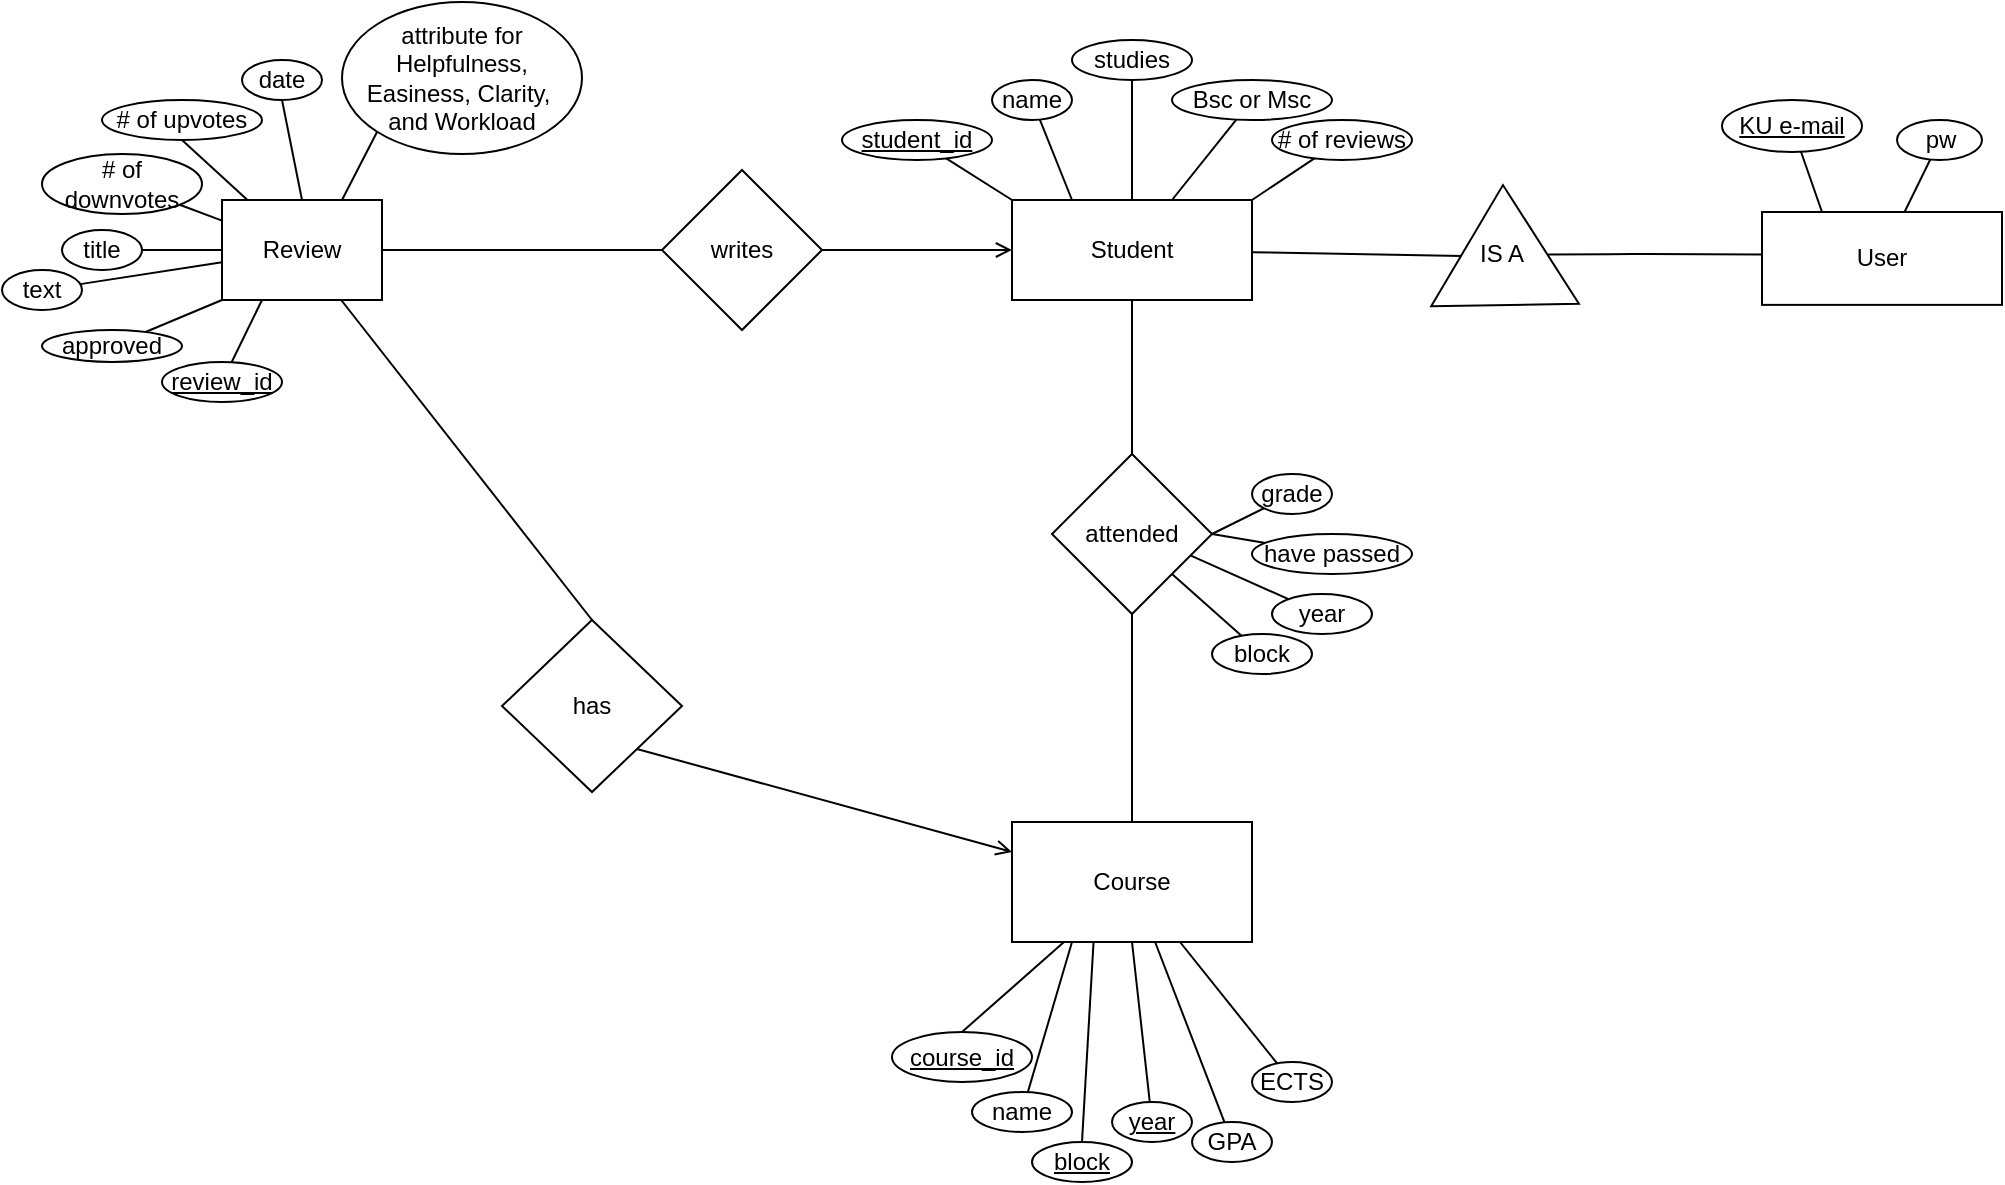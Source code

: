 <mxfile>
    <diagram id="g5-EhBoTdZz0wFmFi2sl" name="Page-1">
        <mxGraphModel dx="709" dy="532" grid="1" gridSize="10" guides="1" tooltips="1" connect="1" arrows="1" fold="1" page="1" pageScale="1" pageWidth="1169" pageHeight="827" math="0" shadow="0">
            <root>
                <mxCell id="0"/>
                <mxCell id="1" parent="0"/>
                <mxCell id="16" value="" style="edgeStyle=none;html=1;endArrow=none;endFill=0;entryX=0.5;entryY=0;entryDx=0;entryDy=0;" parent="1" source="2" target="15" edge="1">
                    <mxGeometry relative="1" as="geometry">
                        <mxPoint x="540" y="620" as="targetPoint"/>
                    </mxGeometry>
                </mxCell>
                <mxCell id="13" style="edgeStyle=none;html=1;endArrow=none;endFill=0;exitX=0.5;exitY=1;exitDx=0;exitDy=0;entryX=0.5;entryY=0;entryDx=0;entryDy=0;" parent="1" source="10" target="2" edge="1">
                    <mxGeometry relative="1" as="geometry">
                        <mxPoint x="780" y="615" as="targetPoint"/>
                    </mxGeometry>
                </mxCell>
                <mxCell id="11" value="" style="edgeStyle=none;html=1;endArrow=none;endFill=0;" parent="1" source="6" target="10" edge="1">
                    <mxGeometry relative="1" as="geometry"/>
                </mxCell>
                <mxCell id="15" value="&lt;u&gt;course_id&lt;/u&gt;" style="ellipse;whiteSpace=wrap;html=1;" parent="1" vertex="1">
                    <mxGeometry x="505" y="620" width="70" height="25" as="geometry"/>
                </mxCell>
                <mxCell id="121" value="" style="edgeStyle=none;html=1;endArrow=none;endFill=0;startArrow=open;startFill=0;" parent="1" source="6" target="120" edge="1">
                    <mxGeometry relative="1" as="geometry"/>
                </mxCell>
                <mxCell id="158" style="edgeStyle=none;html=1;endArrow=none;endFill=0;" parent="1" source="6" edge="1">
                    <mxGeometry relative="1" as="geometry">
                        <mxPoint x="790" y="232" as="targetPoint"/>
                    </mxGeometry>
                </mxCell>
                <mxCell id="6" value="Student" style="whiteSpace=wrap;html=1;" parent="1" vertex="1">
                    <mxGeometry x="565" y="204" width="120" height="50" as="geometry"/>
                </mxCell>
                <mxCell id="77" value="" style="edgeStyle=none;html=1;endArrow=none;endFill=0;exitX=0.854;exitY=0.629;exitDx=0;exitDy=0;exitPerimeter=0;" parent="1" source="10" target="76" edge="1">
                    <mxGeometry relative="1" as="geometry"/>
                </mxCell>
                <mxCell id="10" value="attended" style="rhombus;whiteSpace=wrap;html=1;" parent="1" vertex="1">
                    <mxGeometry x="585" y="331" width="80" height="80" as="geometry"/>
                </mxCell>
                <mxCell id="115" value="" style="edgeStyle=none;html=1;endArrow=none;endFill=0;" parent="1" source="7" target="71" edge="1">
                    <mxGeometry relative="1" as="geometry"/>
                </mxCell>
                <mxCell id="7" value="Review" style="rectangle;whiteSpace=wrap;html=1;" parent="1" vertex="1">
                    <mxGeometry x="170" y="204" width="80" height="50" as="geometry"/>
                </mxCell>
                <mxCell id="18" style="edgeStyle=none;html=1;entryX=0.25;entryY=1;entryDx=0;entryDy=0;endArrow=none;endFill=0;" parent="1" source="17" target="2" edge="1">
                    <mxGeometry relative="1" as="geometry"/>
                </mxCell>
                <mxCell id="35" style="edgeStyle=none;html=1;exitX=0.5;exitY=0;exitDx=0;exitDy=0;entryX=0.34;entryY=0.993;entryDx=0;entryDy=0;entryPerimeter=0;endArrow=none;endFill=0;" parent="1" source="20" target="2" edge="1">
                    <mxGeometry relative="1" as="geometry"/>
                </mxCell>
                <mxCell id="20" value="block" style="ellipse;whiteSpace=wrap;html=1;fontStyle=4" parent="1" vertex="1">
                    <mxGeometry x="575" y="675" width="50" height="20" as="geometry"/>
                </mxCell>
                <mxCell id="29" style="edgeStyle=none;html=1;entryX=0.5;entryY=1;entryDx=0;entryDy=0;endArrow=none;endFill=0;" parent="1" source="21" target="2" edge="1">
                    <mxGeometry relative="1" as="geometry"/>
                </mxCell>
                <mxCell id="17" value="name" style="ellipse;whiteSpace=wrap;html=1;" parent="1" vertex="1">
                    <mxGeometry x="545" y="650" width="50" height="20" as="geometry"/>
                </mxCell>
                <mxCell id="2" value="Course" style="whiteSpace=wrap;html=1;" parent="1" vertex="1">
                    <mxGeometry x="565" y="515" width="120" height="60" as="geometry"/>
                </mxCell>
                <mxCell id="21" value="year" style="ellipse;whiteSpace=wrap;html=1;fontStyle=4" parent="1" vertex="1">
                    <mxGeometry x="615" y="655" width="40" height="20" as="geometry"/>
                </mxCell>
                <mxCell id="37" value="" style="edgeStyle=none;html=1;endArrow=none;endFill=0;" parent="1" source="36" target="2" edge="1">
                    <mxGeometry relative="1" as="geometry"/>
                </mxCell>
                <mxCell id="36" value="GPA" style="ellipse;whiteSpace=wrap;html=1;" parent="1" vertex="1">
                    <mxGeometry x="655" y="665" width="40" height="20" as="geometry"/>
                </mxCell>
                <mxCell id="40" value="" style="edgeStyle=none;html=1;endArrow=none;endFill=0;" parent="1" source="41" edge="1">
                    <mxGeometry relative="1" as="geometry">
                        <mxPoint x="665.003" y="371" as="targetPoint"/>
                    </mxGeometry>
                </mxCell>
                <mxCell id="41" value="grade" style="ellipse;whiteSpace=wrap;html=1;" parent="1" vertex="1">
                    <mxGeometry x="685" y="341" width="40" height="20" as="geometry"/>
                </mxCell>
                <mxCell id="42" value="" style="edgeStyle=none;html=1;endArrow=none;endFill=0;entryX=1;entryY=0.5;entryDx=0;entryDy=0;" parent="1" source="43" target="10" edge="1">
                    <mxGeometry relative="1" as="geometry">
                        <mxPoint x="675.003" y="421" as="targetPoint"/>
                    </mxGeometry>
                </mxCell>
                <mxCell id="43" value="have passed" style="ellipse;whiteSpace=wrap;html=1;" parent="1" vertex="1">
                    <mxGeometry x="685" y="371" width="80" height="20" as="geometry"/>
                </mxCell>
                <mxCell id="45" style="edgeStyle=none;html=1;entryX=0.25;entryY=0;entryDx=0;entryDy=0;endArrow=none;endFill=0;" parent="1" source="46" target="6" edge="1">
                    <mxGeometry relative="1" as="geometry">
                        <mxPoint x="685" y="164" as="targetPoint"/>
                    </mxGeometry>
                </mxCell>
                <mxCell id="46" value="name" style="ellipse;whiteSpace=wrap;html=1;" parent="1" vertex="1">
                    <mxGeometry x="555" y="144" width="40" height="20" as="geometry"/>
                </mxCell>
                <mxCell id="50" value="" style="edgeStyle=none;html=1;endArrow=none;endFill=0;entryX=0;entryY=0;entryDx=0;entryDy=0;" parent="1" source="49" target="6" edge="1">
                    <mxGeometry relative="1" as="geometry"/>
                </mxCell>
                <mxCell id="49" value="&lt;u&gt;student_id&lt;/u&gt;" style="ellipse;whiteSpace=wrap;html=1;" parent="1" vertex="1">
                    <mxGeometry x="480" y="164" width="75" height="20" as="geometry"/>
                </mxCell>
                <mxCell id="64" style="edgeStyle=none;html=1;exitX=0.5;exitY=1;exitDx=0;exitDy=0;endArrow=none;endFill=0;" parent="1" source="53" target="6" edge="1">
                    <mxGeometry relative="1" as="geometry"/>
                </mxCell>
                <mxCell id="53" value="studies" style="ellipse;whiteSpace=wrap;html=1;" parent="1" vertex="1">
                    <mxGeometry x="595" y="124" width="60" height="20" as="geometry"/>
                </mxCell>
                <mxCell id="55" value="" style="edgeStyle=none;html=1;endArrow=none;endFill=0;" parent="1" source="54" target="6" edge="1">
                    <mxGeometry relative="1" as="geometry"/>
                </mxCell>
                <mxCell id="54" value="Bsc or Msc" style="ellipse;whiteSpace=wrap;html=1;" parent="1" vertex="1">
                    <mxGeometry x="645" y="144" width="80" height="20" as="geometry"/>
                </mxCell>
                <mxCell id="60" style="edgeStyle=none;html=1;entryX=1;entryY=0;entryDx=0;entryDy=0;endArrow=none;endFill=0;" parent="1" source="57" target="6" edge="1">
                    <mxGeometry relative="1" as="geometry"/>
                </mxCell>
                <mxCell id="57" value="# of reviews" style="ellipse;whiteSpace=wrap;html=1;" parent="1" vertex="1">
                    <mxGeometry x="695" y="164" width="70" height="20" as="geometry"/>
                </mxCell>
                <mxCell id="63" style="edgeStyle=none;html=1;exitX=0.5;exitY=1;exitDx=0;exitDy=0;endArrow=none;endFill=0;" parent="1" source="62" target="7" edge="1">
                    <mxGeometry relative="1" as="geometry"/>
                </mxCell>
                <mxCell id="62" value="# of upvotes" style="ellipse;whiteSpace=wrap;html=1;" parent="1" vertex="1">
                    <mxGeometry x="110" y="154" width="80" height="20" as="geometry"/>
                </mxCell>
                <mxCell id="66" style="edgeStyle=none;html=1;endArrow=none;endFill=0;" parent="1" source="65" target="7" edge="1">
                    <mxGeometry relative="1" as="geometry"/>
                </mxCell>
                <mxCell id="65" value="# of downvotes" style="ellipse;whiteSpace=wrap;html=1;" parent="1" vertex="1">
                    <mxGeometry x="80" y="181" width="80" height="30" as="geometry"/>
                </mxCell>
                <mxCell id="73" style="edgeStyle=none;html=1;endArrow=none;endFill=0;entryX=0;entryY=0.5;entryDx=0;entryDy=0;" parent="1" source="68" target="7" edge="1">
                    <mxGeometry relative="1" as="geometry">
                        <mxPoint x="170" y="240" as="targetPoint"/>
                    </mxGeometry>
                </mxCell>
                <mxCell id="68" value="title" style="ellipse;whiteSpace=wrap;html=1;" parent="1" vertex="1">
                    <mxGeometry x="90" y="219" width="40" height="20" as="geometry"/>
                </mxCell>
                <mxCell id="71" value="text" style="ellipse;whiteSpace=wrap;html=1;" parent="1" vertex="1">
                    <mxGeometry x="60" y="239" width="40" height="20" as="geometry"/>
                </mxCell>
                <mxCell id="76" value="year" style="ellipse;whiteSpace=wrap;html=1;" parent="1" vertex="1">
                    <mxGeometry x="695" y="401" width="50" height="20" as="geometry"/>
                </mxCell>
                <mxCell id="79" style="edgeStyle=none;html=1;entryX=1;entryY=1;entryDx=0;entryDy=0;endArrow=none;endFill=0;" parent="1" source="78" target="10" edge="1">
                    <mxGeometry relative="1" as="geometry"/>
                </mxCell>
                <mxCell id="78" value="block" style="ellipse;whiteSpace=wrap;html=1;" parent="1" vertex="1">
                    <mxGeometry x="665" y="421" width="50" height="20" as="geometry"/>
                </mxCell>
                <mxCell id="89" style="edgeStyle=none;html=1;exitX=0.5;exitY=1;exitDx=0;exitDy=0;endArrow=none;endFill=0;entryX=0.5;entryY=0;entryDx=0;entryDy=0;" parent="1" source="90" target="7" edge="1">
                    <mxGeometry relative="1" as="geometry">
                        <mxPoint x="320" y="274" as="targetPoint"/>
                    </mxGeometry>
                </mxCell>
                <mxCell id="90" value="date" style="ellipse;whiteSpace=wrap;html=1;" parent="1" vertex="1">
                    <mxGeometry x="180" y="134" width="40" height="20" as="geometry"/>
                </mxCell>
                <mxCell id="122" style="edgeStyle=none;html=1;entryX=1;entryY=0.5;entryDx=0;entryDy=0;endArrow=none;endFill=0;startArrow=none;startFill=0;" parent="1" source="120" target="7" edge="1">
                    <mxGeometry relative="1" as="geometry"/>
                </mxCell>
                <mxCell id="120" value="writes" style="rhombus;whiteSpace=wrap;html=1;" parent="1" vertex="1">
                    <mxGeometry x="390" y="189" width="80" height="80" as="geometry"/>
                </mxCell>
                <mxCell id="128" style="edgeStyle=none;html=1;exitX=0.5;exitY=0;exitDx=0;exitDy=0;startArrow=none;startFill=0;endArrow=none;endFill=0;" parent="1" source="123" target="7" edge="1">
                    <mxGeometry relative="1" as="geometry"/>
                </mxCell>
                <mxCell id="173" style="edgeStyle=none;html=1;exitX=1;exitY=1;exitDx=0;exitDy=0;entryX=0;entryY=0.25;entryDx=0;entryDy=0;endArrow=open;endFill=0;" edge="1" parent="1" source="123" target="2">
                    <mxGeometry relative="1" as="geometry"/>
                </mxCell>
                <mxCell id="123" value="has" style="rhombus;whiteSpace=wrap;html=1;" parent="1" vertex="1">
                    <mxGeometry x="310" y="414" width="90" height="86" as="geometry"/>
                </mxCell>
                <mxCell id="127" style="edgeStyle=none;html=1;exitX=0;exitY=1;exitDx=0;exitDy=0;startArrow=none;startFill=0;endArrow=none;endFill=0;entryX=0.75;entryY=0;entryDx=0;entryDy=0;" parent="1" source="126" target="7" edge="1">
                    <mxGeometry relative="1" as="geometry">
                        <mxPoint x="250" y="204" as="targetPoint"/>
                    </mxGeometry>
                </mxCell>
                <mxCell id="126" value="attribute for Helpfulness, Easiness, Clarity,&amp;nbsp; and Workload" style="ellipse;whiteSpace=wrap;html=1;" parent="1" vertex="1">
                    <mxGeometry x="230" y="105" width="120" height="76" as="geometry"/>
                </mxCell>
                <mxCell id="137" style="edgeStyle=none;html=1;entryX=0.25;entryY=1;entryDx=0;entryDy=0;endArrow=none;endFill=0;" parent="1" source="136" target="7" edge="1">
                    <mxGeometry relative="1" as="geometry"/>
                </mxCell>
                <mxCell id="136" value="&lt;u&gt;review_id&lt;/u&gt;" style="ellipse;whiteSpace=wrap;html=1;" parent="1" vertex="1">
                    <mxGeometry x="140" y="285" width="60" height="20" as="geometry"/>
                </mxCell>
                <mxCell id="145" style="edgeStyle=none;html=1;entryX=0;entryY=1;entryDx=0;entryDy=0;endArrow=none;endFill=0;" parent="1" source="144" target="7" edge="1">
                    <mxGeometry relative="1" as="geometry"/>
                </mxCell>
                <mxCell id="144" value="approved" style="ellipse;whiteSpace=wrap;html=1;" parent="1" vertex="1">
                    <mxGeometry x="80" y="269" width="70" height="16" as="geometry"/>
                </mxCell>
                <mxCell id="155" value="" style="group;rotation=0;" parent="1" vertex="1" connectable="0">
                    <mxGeometry x="770" y="198.59" width="81.03" height="56.69" as="geometry"/>
                </mxCell>
                <mxCell id="153" value="" style="triangle;whiteSpace=wrap;html=1;rotation=-91;" parent="155" vertex="1">
                    <mxGeometry x="11" y="-9" width="59.996" height="73.879" as="geometry"/>
                </mxCell>
                <mxCell id="156" value="IS A" style="text;html=1;strokeColor=none;fillColor=none;align=center;verticalAlign=middle;whiteSpace=wrap;rounded=0;rotation=0;" parent="155" vertex="1">
                    <mxGeometry x="10" y="19" width="59.996" height="27.705" as="geometry"/>
                </mxCell>
                <mxCell id="169" value="" style="edgeStyle=none;html=1;endArrow=none;endFill=0;exitX=0;exitY=0.458;exitDx=0;exitDy=0;exitPerimeter=0;" parent="1" source="157" edge="1">
                    <mxGeometry relative="1" as="geometry">
                        <mxPoint x="933" y="232" as="sourcePoint"/>
                        <mxPoint x="832.996" y="231.253" as="targetPoint"/>
                        <Array as="points">
                            <mxPoint x="873" y="231"/>
                        </Array>
                    </mxGeometry>
                </mxCell>
                <mxCell id="157" value="User" style="whiteSpace=wrap;html=1;" parent="1" vertex="1">
                    <mxGeometry x="940" y="210" width="120" height="46.44" as="geometry"/>
                </mxCell>
                <mxCell id="161" value="" style="edgeStyle=none;html=1;endArrow=none;endFill=0;" parent="1" source="160" target="157" edge="1">
                    <mxGeometry relative="1" as="geometry"/>
                </mxCell>
                <mxCell id="160" value="pw" style="ellipse;whiteSpace=wrap;html=1;" parent="1" vertex="1">
                    <mxGeometry x="1007.5" y="164" width="42.5" height="20" as="geometry"/>
                </mxCell>
                <mxCell id="165" style="edgeStyle=none;html=1;entryX=0.25;entryY=0;entryDx=0;entryDy=0;endArrow=none;endFill=0;" parent="1" source="162" target="157" edge="1">
                    <mxGeometry relative="1" as="geometry"/>
                </mxCell>
                <mxCell id="162" value="&lt;u&gt;KU e-mail&lt;/u&gt;" style="ellipse;whiteSpace=wrap;html=1;" parent="1" vertex="1">
                    <mxGeometry x="920" y="154" width="70" height="26" as="geometry"/>
                </mxCell>
                <mxCell id="171" value="" style="edgeStyle=none;html=1;endArrow=none;endFill=0;" parent="1" source="170" target="2" edge="1">
                    <mxGeometry relative="1" as="geometry"/>
                </mxCell>
                <mxCell id="170" value="ECTS" style="ellipse;whiteSpace=wrap;html=1;" parent="1" vertex="1">
                    <mxGeometry x="685" y="635" width="40" height="20" as="geometry"/>
                </mxCell>
            </root>
        </mxGraphModel>
    </diagram>
</mxfile>